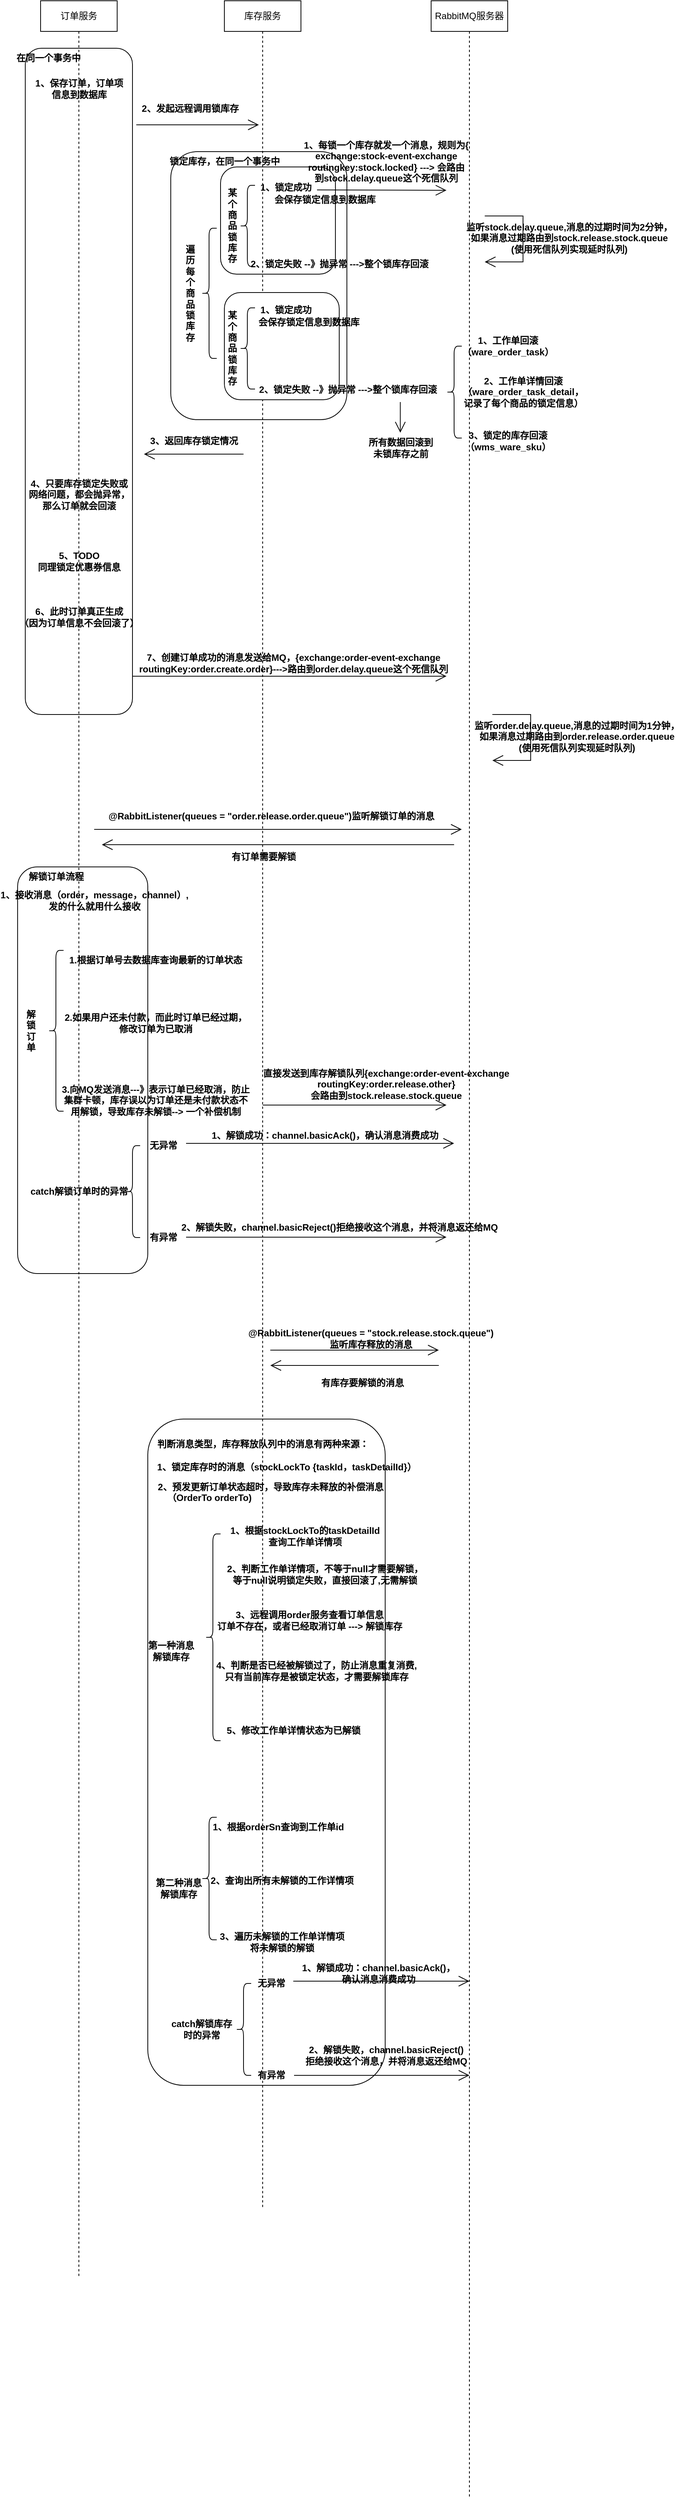 <mxfile version="21.2.9" type="github">
  <diagram name="第 1 页" id="IzP1_a8ajI2uSlRTaGuz">
    <mxGraphModel dx="1137" dy="605" grid="1" gridSize="10" guides="1" tooltips="1" connect="1" arrows="1" fold="1" page="1" pageScale="1" pageWidth="827" pageHeight="1169" math="0" shadow="0">
      <root>
        <mxCell id="0" />
        <mxCell id="1" parent="0" />
        <mxCell id="Q5eoUhEOwIlLoj9b1k-v-94" value="" style="rounded=1;whiteSpace=wrap;html=1;" vertex="1" parent="1">
          <mxGeometry x="940" y="1890" width="310" height="870" as="geometry" />
        </mxCell>
        <mxCell id="Q5eoUhEOwIlLoj9b1k-v-68" value="" style="rounded=1;whiteSpace=wrap;html=1;" vertex="1" parent="1">
          <mxGeometry x="770" y="1169" width="170" height="531" as="geometry" />
        </mxCell>
        <mxCell id="Q5eoUhEOwIlLoj9b1k-v-37" value="" style="rounded=1;whiteSpace=wrap;html=1;" vertex="1" parent="1">
          <mxGeometry x="780" y="100" width="140" height="870" as="geometry" />
        </mxCell>
        <mxCell id="Q5eoUhEOwIlLoj9b1k-v-23" value="" style="rounded=1;whiteSpace=wrap;html=1;" vertex="1" parent="1">
          <mxGeometry x="970" y="235" width="230" height="350" as="geometry" />
        </mxCell>
        <mxCell id="Q5eoUhEOwIlLoj9b1k-v-10" value="" style="rounded=1;whiteSpace=wrap;html=1;" vertex="1" parent="1">
          <mxGeometry x="1035" y="255" width="150" height="140" as="geometry" />
        </mxCell>
        <mxCell id="Q5eoUhEOwIlLoj9b1k-v-1" value="RabbitMQ服务器" style="shape=umlLifeline;perimeter=lifelinePerimeter;whiteSpace=wrap;html=1;container=1;dropTarget=0;collapsible=0;recursiveResize=0;outlineConnect=0;portConstraint=eastwest;newEdgeStyle={&quot;edgeStyle&quot;:&quot;elbowEdgeStyle&quot;,&quot;elbow&quot;:&quot;vertical&quot;,&quot;curved&quot;:0,&quot;rounded&quot;:0};" vertex="1" parent="1">
          <mxGeometry x="1310" y="38" width="100" height="3262" as="geometry" />
        </mxCell>
        <mxCell id="Q5eoUhEOwIlLoj9b1k-v-2" value="库存服务" style="shape=umlLifeline;perimeter=lifelinePerimeter;whiteSpace=wrap;html=1;container=1;dropTarget=0;collapsible=0;recursiveResize=0;outlineConnect=0;portConstraint=eastwest;newEdgeStyle={&quot;edgeStyle&quot;:&quot;elbowEdgeStyle&quot;,&quot;elbow&quot;:&quot;vertical&quot;,&quot;curved&quot;:0,&quot;rounded&quot;:0};" vertex="1" parent="1">
          <mxGeometry x="1040" y="38" width="100" height="2882" as="geometry" />
        </mxCell>
        <mxCell id="Q5eoUhEOwIlLoj9b1k-v-3" value="订单服务" style="shape=umlLifeline;perimeter=lifelinePerimeter;whiteSpace=wrap;html=1;container=1;dropTarget=0;collapsible=0;recursiveResize=0;outlineConnect=0;portConstraint=eastwest;newEdgeStyle={&quot;edgeStyle&quot;:&quot;elbowEdgeStyle&quot;,&quot;elbow&quot;:&quot;vertical&quot;,&quot;curved&quot;:0,&quot;rounded&quot;:0};" vertex="1" parent="1">
          <mxGeometry x="800" y="38" width="100" height="2972" as="geometry" />
        </mxCell>
        <mxCell id="Q5eoUhEOwIlLoj9b1k-v-7" value="" style="endArrow=open;endFill=1;endSize=12;html=1;rounded=0;" edge="1" parent="1">
          <mxGeometry width="160" relative="1" as="geometry">
            <mxPoint x="1161" y="285" as="sourcePoint" />
            <mxPoint x="1330" y="285.5" as="targetPoint" />
          </mxGeometry>
        </mxCell>
        <mxCell id="Q5eoUhEOwIlLoj9b1k-v-9" value="1、每锁一个库存就发一个消息，规则为{&lt;br&gt;exchange:stock-event-exchange&lt;br&gt;&lt;span style=&quot;background-color: initial;&quot;&gt;routingkey:stock.locked&lt;/span&gt;} ---&amp;gt; 会路由&lt;br&gt;到stock.delay.queue这个死信队列" style="text;align=center;fontStyle=1;verticalAlign=middle;spacingLeft=3;spacingRight=3;strokeColor=none;rotatable=0;points=[[0,0.5],[1,0.5]];portConstraint=eastwest;html=1;" vertex="1" parent="1">
          <mxGeometry x="1211" y="221" width="80" height="54" as="geometry" />
        </mxCell>
        <mxCell id="Q5eoUhEOwIlLoj9b1k-v-14" value="某&lt;br&gt;个&lt;br&gt;商&lt;br&gt;品&lt;br&gt;锁&lt;br&gt;库&lt;br&gt;存" style="text;align=center;fontStyle=1;verticalAlign=middle;spacingLeft=3;spacingRight=3;strokeColor=none;rotatable=0;points=[[0,0.5],[1,0.5]];portConstraint=eastwest;html=1;" vertex="1" parent="1">
          <mxGeometry x="1010" y="319" width="80" height="26" as="geometry" />
        </mxCell>
        <mxCell id="Q5eoUhEOwIlLoj9b1k-v-15" value="" style="shape=curlyBracket;whiteSpace=wrap;html=1;rounded=1;labelPosition=left;verticalLabelPosition=middle;align=right;verticalAlign=middle;size=0.5;" vertex="1" parent="1">
          <mxGeometry x="1060" y="279" width="20" height="106" as="geometry" />
        </mxCell>
        <mxCell id="Q5eoUhEOwIlLoj9b1k-v-16" value="1、锁定成功" style="text;align=center;fontStyle=1;verticalAlign=middle;spacingLeft=3;spacingRight=3;strokeColor=none;rotatable=0;points=[[0,0.5],[1,0.5]];portConstraint=eastwest;html=1;" vertex="1" parent="1">
          <mxGeometry x="1080" y="269" width="80" height="26" as="geometry" />
        </mxCell>
        <mxCell id="Q5eoUhEOwIlLoj9b1k-v-17" value="2、锁定失败 --》抛异常 ---&amp;gt;整个锁库存回滚" style="text;align=center;fontStyle=1;verticalAlign=middle;spacingLeft=3;spacingRight=3;strokeColor=none;rotatable=0;points=[[0,0.5],[1,0.5]];portConstraint=eastwest;html=1;" vertex="1" parent="1">
          <mxGeometry x="1150" y="369" width="80" height="26" as="geometry" />
        </mxCell>
        <mxCell id="Q5eoUhEOwIlLoj9b1k-v-18" value="" style="rounded=1;whiteSpace=wrap;html=1;" vertex="1" parent="1">
          <mxGeometry x="1040" y="419" width="150" height="140" as="geometry" />
        </mxCell>
        <mxCell id="Q5eoUhEOwIlLoj9b1k-v-19" value="某&lt;br&gt;个&lt;br&gt;商&lt;br&gt;品&lt;br&gt;锁&lt;br&gt;库&lt;br&gt;存" style="text;align=center;fontStyle=1;verticalAlign=middle;spacingLeft=3;spacingRight=3;strokeColor=none;rotatable=0;points=[[0,0.5],[1,0.5]];portConstraint=eastwest;html=1;" vertex="1" parent="1">
          <mxGeometry x="1010" y="479" width="80" height="26" as="geometry" />
        </mxCell>
        <mxCell id="Q5eoUhEOwIlLoj9b1k-v-20" value="" style="shape=curlyBracket;whiteSpace=wrap;html=1;rounded=1;labelPosition=left;verticalLabelPosition=middle;align=right;verticalAlign=middle;size=0.5;" vertex="1" parent="1">
          <mxGeometry x="1060" y="439" width="20" height="106" as="geometry" />
        </mxCell>
        <mxCell id="Q5eoUhEOwIlLoj9b1k-v-21" value="1、锁定成功" style="text;align=center;fontStyle=1;verticalAlign=middle;spacingLeft=3;spacingRight=3;strokeColor=none;rotatable=0;points=[[0,0.5],[1,0.5]];portConstraint=eastwest;html=1;" vertex="1" parent="1">
          <mxGeometry x="1080" y="429" width="80" height="26" as="geometry" />
        </mxCell>
        <mxCell id="Q5eoUhEOwIlLoj9b1k-v-24" value="" style="shape=curlyBracket;whiteSpace=wrap;html=1;rounded=1;labelPosition=left;verticalLabelPosition=middle;align=right;verticalAlign=middle;" vertex="1" parent="1">
          <mxGeometry x="1010" y="335" width="20" height="170" as="geometry" />
        </mxCell>
        <mxCell id="Q5eoUhEOwIlLoj9b1k-v-25" value="遍&lt;br&gt;历&lt;br&gt;每&lt;br&gt;个&lt;br&gt;商&lt;br&gt;品&lt;br&gt;锁&lt;br&gt;库&lt;br&gt;存" style="text;align=center;fontStyle=1;verticalAlign=middle;spacingLeft=3;spacingRight=3;strokeColor=none;rotatable=0;points=[[0,0.5],[1,0.5]];portConstraint=eastwest;html=1;" vertex="1" parent="1">
          <mxGeometry x="955" y="407" width="80" height="26" as="geometry" />
        </mxCell>
        <mxCell id="Q5eoUhEOwIlLoj9b1k-v-26" value="2、锁定失败 --》抛异常 ---&amp;gt;整个锁库存回滚" style="text;align=center;fontStyle=1;verticalAlign=middle;spacingLeft=3;spacingRight=3;strokeColor=none;rotatable=0;points=[[0,0.5],[1,0.5]];portConstraint=eastwest;html=1;" vertex="1" parent="1">
          <mxGeometry x="1161" y="533" width="80" height="26" as="geometry" />
        </mxCell>
        <mxCell id="Q5eoUhEOwIlLoj9b1k-v-27" value="会保存锁定信息到数据库" style="text;align=center;fontStyle=1;verticalAlign=middle;spacingLeft=3;spacingRight=3;strokeColor=none;rotatable=0;points=[[0,0.5],[1,0.5]];portConstraint=eastwest;html=1;" vertex="1" parent="1">
          <mxGeometry x="1131" y="285" width="80" height="26" as="geometry" />
        </mxCell>
        <mxCell id="Q5eoUhEOwIlLoj9b1k-v-29" value="会保存锁定信息到数据库" style="text;align=center;fontStyle=1;verticalAlign=middle;spacingLeft=3;spacingRight=3;strokeColor=none;rotatable=0;points=[[0,0.5],[1,0.5]];portConstraint=eastwest;html=1;" vertex="1" parent="1">
          <mxGeometry x="1110" y="445" width="80" height="26" as="geometry" />
        </mxCell>
        <mxCell id="Q5eoUhEOwIlLoj9b1k-v-34" value="3、返回库存锁定情况" style="text;align=center;fontStyle=1;verticalAlign=middle;spacingLeft=3;spacingRight=3;strokeColor=none;rotatable=0;points=[[0,0.5],[1,0.5]];portConstraint=eastwest;html=1;" vertex="1" parent="1">
          <mxGeometry x="960" y="600" width="80" height="26" as="geometry" />
        </mxCell>
        <mxCell id="Q5eoUhEOwIlLoj9b1k-v-35" value="" style="endArrow=open;endFill=1;endSize=12;html=1;rounded=0;" edge="1" parent="1">
          <mxGeometry width="160" relative="1" as="geometry">
            <mxPoint x="1065" y="630" as="sourcePoint" />
            <mxPoint x="935" y="630" as="targetPoint" />
          </mxGeometry>
        </mxCell>
        <mxCell id="Q5eoUhEOwIlLoj9b1k-v-36" value="" style="endArrow=open;endFill=1;endSize=12;html=1;rounded=0;" edge="1" parent="1">
          <mxGeometry width="160" relative="1" as="geometry">
            <mxPoint x="925" y="200" as="sourcePoint" />
            <mxPoint x="1085" y="200" as="targetPoint" />
          </mxGeometry>
        </mxCell>
        <mxCell id="Q5eoUhEOwIlLoj9b1k-v-39" value="在同一个事务中" style="text;align=center;fontStyle=1;verticalAlign=middle;spacingLeft=3;spacingRight=3;strokeColor=none;rotatable=0;points=[[0,0.5],[1,0.5]];portConstraint=eastwest;html=1;" vertex="1" parent="1">
          <mxGeometry x="770" y="100" width="80" height="26" as="geometry" />
        </mxCell>
        <mxCell id="Q5eoUhEOwIlLoj9b1k-v-40" value="1、保存订单，订单项&lt;br&gt;信息到数据库" style="text;align=center;fontStyle=1;verticalAlign=middle;spacingLeft=3;spacingRight=3;strokeColor=none;rotatable=0;points=[[0,0.5],[1,0.5]];portConstraint=eastwest;html=1;" vertex="1" parent="1">
          <mxGeometry x="810" y="140" width="80" height="26" as="geometry" />
        </mxCell>
        <mxCell id="Q5eoUhEOwIlLoj9b1k-v-41" value="2、发起远程调用锁库存" style="text;align=center;fontStyle=1;verticalAlign=middle;spacingLeft=3;spacingRight=3;strokeColor=none;rotatable=0;points=[[0,0.5],[1,0.5]];portConstraint=eastwest;html=1;" vertex="1" parent="1">
          <mxGeometry x="955" y="166" width="80" height="26" as="geometry" />
        </mxCell>
        <mxCell id="Q5eoUhEOwIlLoj9b1k-v-42" value="锁定库存，在同一个事务中" style="text;align=center;fontStyle=1;verticalAlign=middle;spacingLeft=3;spacingRight=3;strokeColor=none;rotatable=0;points=[[0,0.5],[1,0.5]];portConstraint=eastwest;html=1;" vertex="1" parent="1">
          <mxGeometry x="1000" y="235" width="80" height="26" as="geometry" />
        </mxCell>
        <mxCell id="Q5eoUhEOwIlLoj9b1k-v-43" value="4、只要库存锁定失败或&lt;br&gt;网络问题，都会抛异常，&lt;br&gt;那么订单就会回滚" style="text;align=center;fontStyle=1;verticalAlign=middle;spacingLeft=3;spacingRight=3;strokeColor=none;rotatable=0;points=[[0,0.5],[1,0.5]];portConstraint=eastwest;html=1;" vertex="1" parent="1">
          <mxGeometry x="810" y="670" width="80" height="26" as="geometry" />
        </mxCell>
        <mxCell id="Q5eoUhEOwIlLoj9b1k-v-44" value="5、TODO &lt;br&gt;同理锁定优惠券信息" style="text;align=center;fontStyle=1;verticalAlign=middle;spacingLeft=3;spacingRight=3;strokeColor=none;rotatable=0;points=[[0,0.5],[1,0.5]];portConstraint=eastwest;html=1;" vertex="1" parent="1">
          <mxGeometry x="810" y="760" width="80" height="20" as="geometry" />
        </mxCell>
        <mxCell id="Q5eoUhEOwIlLoj9b1k-v-45" value="" style="shape=curlyBracket;whiteSpace=wrap;html=1;rounded=1;labelPosition=left;verticalLabelPosition=middle;align=right;verticalAlign=middle;" vertex="1" parent="1">
          <mxGeometry x="1330" y="489" width="20" height="120" as="geometry" />
        </mxCell>
        <mxCell id="Q5eoUhEOwIlLoj9b1k-v-46" value="1、工作单回滚&lt;br&gt;（ware_order_task）" style="text;align=center;fontStyle=1;verticalAlign=middle;spacingLeft=3;spacingRight=3;strokeColor=none;rotatable=0;points=[[0,0.5],[1,0.5]];portConstraint=eastwest;html=1;" vertex="1" parent="1">
          <mxGeometry x="1370" y="476" width="80" height="26" as="geometry" />
        </mxCell>
        <mxCell id="Q5eoUhEOwIlLoj9b1k-v-47" value="2、工作单详情回滚&lt;br&gt;（ware_order_task_detail，&lt;br&gt;记录了每个商品的锁定信息）" style="text;align=center;fontStyle=1;verticalAlign=middle;spacingLeft=3;spacingRight=3;strokeColor=none;rotatable=0;points=[[0,0.5],[1,0.5]];portConstraint=eastwest;html=1;" vertex="1" parent="1">
          <mxGeometry x="1390" y="536" width="80" height="26" as="geometry" />
        </mxCell>
        <mxCell id="Q5eoUhEOwIlLoj9b1k-v-48" value="3、锁定的库存回滚&lt;br&gt;（wms_ware_sku）" style="text;align=center;fontStyle=1;verticalAlign=middle;spacingLeft=3;spacingRight=3;strokeColor=none;rotatable=0;points=[[0,0.5],[1,0.5]];portConstraint=eastwest;html=1;" vertex="1" parent="1">
          <mxGeometry x="1370" y="600" width="80" height="26" as="geometry" />
        </mxCell>
        <mxCell id="Q5eoUhEOwIlLoj9b1k-v-49" value="" style="endArrow=open;endFill=1;endSize=12;html=1;rounded=0;" edge="1" parent="1">
          <mxGeometry width="160" relative="1" as="geometry">
            <mxPoint x="1269.75" y="562" as="sourcePoint" />
            <mxPoint x="1269.75" y="602" as="targetPoint" />
            <Array as="points">
              <mxPoint x="1269.75" y="582" />
            </Array>
          </mxGeometry>
        </mxCell>
        <mxCell id="Q5eoUhEOwIlLoj9b1k-v-50" value="所有数据回滚到&lt;br&gt;未锁库存之前" style="text;align=center;fontStyle=1;verticalAlign=middle;spacingLeft=3;spacingRight=3;strokeColor=none;rotatable=0;points=[[0,0.5],[1,0.5]];portConstraint=eastwest;html=1;" vertex="1" parent="1">
          <mxGeometry x="1230" y="609" width="80" height="26" as="geometry" />
        </mxCell>
        <mxCell id="Q5eoUhEOwIlLoj9b1k-v-51" value="6、此时订单真正生成&lt;br&gt;（因为订单信息不会回滚了）" style="text;align=center;fontStyle=1;verticalAlign=middle;spacingLeft=3;spacingRight=3;strokeColor=none;rotatable=0;points=[[0,0.5],[1,0.5]];portConstraint=eastwest;html=1;" vertex="1" parent="1">
          <mxGeometry x="810" y="830" width="80" height="26" as="geometry" />
        </mxCell>
        <mxCell id="Q5eoUhEOwIlLoj9b1k-v-52" value="" style="endArrow=open;endFill=1;endSize=12;html=1;rounded=0;" edge="1" parent="1">
          <mxGeometry width="160" relative="1" as="geometry">
            <mxPoint x="920" y="920" as="sourcePoint" />
            <mxPoint x="1330" y="920" as="targetPoint" />
          </mxGeometry>
        </mxCell>
        <mxCell id="Q5eoUhEOwIlLoj9b1k-v-53" value="7、创建订单成功的消息发送给MQ，{exchange:order-event-exchange&lt;br&gt;&lt;span style=&quot;background-color: initial;&quot;&gt;routingKey:order.create.order&lt;/span&gt;}---&amp;gt;路由到order.delay.queue这个死信队列" style="text;align=center;fontStyle=1;verticalAlign=middle;spacingLeft=3;spacingRight=3;strokeColor=none;rotatable=0;points=[[0,0.5],[1,0.5]];portConstraint=eastwest;html=1;" vertex="1" parent="1">
          <mxGeometry x="1090" y="890" width="80" height="26" as="geometry" />
        </mxCell>
        <mxCell id="Q5eoUhEOwIlLoj9b1k-v-54" value="" style="endArrow=open;endFill=1;endSize=12;html=1;rounded=0;" edge="1" parent="1">
          <mxGeometry width="160" relative="1" as="geometry">
            <mxPoint x="1380" y="319" as="sourcePoint" />
            <mxPoint x="1380" y="379" as="targetPoint" />
            <Array as="points">
              <mxPoint x="1430" y="319" />
              <mxPoint x="1430" y="379" />
            </Array>
          </mxGeometry>
        </mxCell>
        <mxCell id="Q5eoUhEOwIlLoj9b1k-v-56" value="监听stock.delay.queue,消息的过期时间为2分钟，&lt;br&gt;如果消息过期路由到stock.release.stock.queue&lt;br&gt;(使用死信队列实现延时队列)" style="text;align=center;fontStyle=1;verticalAlign=middle;spacingLeft=3;spacingRight=3;strokeColor=none;rotatable=0;points=[[0,0.5],[1,0.5]];portConstraint=eastwest;html=1;" vertex="1" parent="1">
          <mxGeometry x="1450" y="335" width="80" height="26" as="geometry" />
        </mxCell>
        <mxCell id="Q5eoUhEOwIlLoj9b1k-v-57" value="" style="endArrow=open;endFill=1;endSize=12;html=1;rounded=0;" edge="1" parent="1">
          <mxGeometry width="160" relative="1" as="geometry">
            <mxPoint x="1390" y="970" as="sourcePoint" />
            <mxPoint x="1390" y="1030" as="targetPoint" />
            <Array as="points">
              <mxPoint x="1440" y="970" />
              <mxPoint x="1440" y="1030" />
            </Array>
          </mxGeometry>
        </mxCell>
        <mxCell id="Q5eoUhEOwIlLoj9b1k-v-58" value="监听order.delay.queue,消息的过期时间为1分钟，&lt;br&gt;如果消息过期路由到order.release.order.queue&lt;br&gt;(使用死信队列实现延时队列)" style="text;align=center;fontStyle=1;verticalAlign=middle;spacingLeft=3;spacingRight=3;strokeColor=none;rotatable=0;points=[[0,0.5],[1,0.5]];portConstraint=eastwest;html=1;" vertex="1" parent="1">
          <mxGeometry x="1460" y="986" width="80" height="26" as="geometry" />
        </mxCell>
        <mxCell id="Q5eoUhEOwIlLoj9b1k-v-60" value="" style="endArrow=open;endFill=1;endSize=12;html=1;rounded=0;" edge="1" parent="1">
          <mxGeometry width="160" relative="1" as="geometry">
            <mxPoint x="1100" y="1800" as="sourcePoint" />
            <mxPoint x="1320" y="1800" as="targetPoint" />
          </mxGeometry>
        </mxCell>
        <mxCell id="Q5eoUhEOwIlLoj9b1k-v-61" value="@RabbitListener(queues = &quot;stock.release.stock.queue&quot;)&lt;br&gt;监听库存释放的消息" style="text;align=center;fontStyle=1;verticalAlign=middle;spacingLeft=3;spacingRight=3;strokeColor=none;rotatable=0;points=[[0,0.5],[1,0.5]];portConstraint=eastwest;html=1;" vertex="1" parent="1">
          <mxGeometry x="1191" y="1770" width="79" height="30" as="geometry" />
        </mxCell>
        <mxCell id="Q5eoUhEOwIlLoj9b1k-v-64" value="" style="endArrow=open;endFill=1;endSize=12;html=1;rounded=0;" edge="1" parent="1">
          <mxGeometry width="160" relative="1" as="geometry">
            <mxPoint x="870" y="1120" as="sourcePoint" />
            <mxPoint x="1350" y="1120" as="targetPoint" />
          </mxGeometry>
        </mxCell>
        <mxCell id="Q5eoUhEOwIlLoj9b1k-v-65" value="@RabbitListener(queues = &quot;order.release.order.queue&quot;)监听解锁订单的消息" style="text;align=center;fontStyle=1;verticalAlign=middle;spacingLeft=3;spacingRight=3;strokeColor=none;rotatable=0;points=[[0,0.5],[1,0.5]];portConstraint=eastwest;html=1;" vertex="1" parent="1">
          <mxGeometry x="1061" y="1090" width="80" height="26" as="geometry" />
        </mxCell>
        <mxCell id="Q5eoUhEOwIlLoj9b1k-v-66" value="" style="endArrow=open;endFill=1;endSize=12;html=1;rounded=0;" edge="1" parent="1">
          <mxGeometry width="160" relative="1" as="geometry">
            <mxPoint x="1340" y="1140" as="sourcePoint" />
            <mxPoint x="880" y="1140" as="targetPoint" />
          </mxGeometry>
        </mxCell>
        <mxCell id="Q5eoUhEOwIlLoj9b1k-v-67" value="有订单需要解锁" style="text;align=center;fontStyle=1;verticalAlign=middle;spacingLeft=3;spacingRight=3;strokeColor=none;rotatable=0;points=[[0,0.5],[1,0.5]];portConstraint=eastwest;html=1;" vertex="1" parent="1">
          <mxGeometry x="1051" y="1143" width="80" height="26" as="geometry" />
        </mxCell>
        <mxCell id="Q5eoUhEOwIlLoj9b1k-v-70" value="1、接收消息（order，message，channel&lt;span style=&quot;background-color: initial;&quot;&gt;）,&lt;br&gt;发的什么就用什么接收&lt;/span&gt;" style="text;align=center;fontStyle=1;verticalAlign=middle;spacingLeft=3;spacingRight=3;strokeColor=none;rotatable=0;points=[[0,0.5],[1,0.5]];portConstraint=eastwest;html=1;" vertex="1" parent="1">
          <mxGeometry x="830" y="1200" width="80" height="26" as="geometry" />
        </mxCell>
        <mxCell id="Q5eoUhEOwIlLoj9b1k-v-71" value="解&lt;br&gt;锁&lt;br&gt;订&lt;br&gt;单" style="text;align=center;fontStyle=1;verticalAlign=middle;spacingLeft=3;spacingRight=3;strokeColor=none;rotatable=0;points=[[0,0.5],[1,0.5]];portConstraint=eastwest;html=1;" vertex="1" parent="1">
          <mxGeometry x="747" y="1370" width="80" height="26" as="geometry" />
        </mxCell>
        <mxCell id="Q5eoUhEOwIlLoj9b1k-v-72" value="" style="shape=curlyBracket;whiteSpace=wrap;html=1;rounded=1;labelPosition=left;verticalLabelPosition=middle;align=right;verticalAlign=middle;" vertex="1" parent="1">
          <mxGeometry x="810" y="1278" width="20" height="210" as="geometry" />
        </mxCell>
        <mxCell id="Q5eoUhEOwIlLoj9b1k-v-74" value="2、解锁失败，channel.basicReject()拒绝接收这个消息，并将消息返还给MQ" style="text;align=center;fontStyle=1;verticalAlign=middle;spacingLeft=3;spacingRight=3;strokeColor=none;rotatable=0;points=[[0,0.5],[1,0.5]];portConstraint=eastwest;html=1;" vertex="1" parent="1">
          <mxGeometry x="1150" y="1627" width="80" height="26" as="geometry" />
        </mxCell>
        <mxCell id="Q5eoUhEOwIlLoj9b1k-v-75" value="1、解锁成功：channel.basicAck()，确认消息消费成功" style="text;align=center;fontStyle=1;verticalAlign=middle;spacingLeft=3;spacingRight=3;strokeColor=none;rotatable=0;points=[[0,0.5],[1,0.5]];portConstraint=eastwest;html=1;" vertex="1" parent="1">
          <mxGeometry x="1131" y="1507" width="80" height="26" as="geometry" />
        </mxCell>
        <mxCell id="Q5eoUhEOwIlLoj9b1k-v-78" value="解锁订单流程" style="text;align=center;fontStyle=1;verticalAlign=middle;spacingLeft=3;spacingRight=3;strokeColor=none;rotatable=0;points=[[0,0.5],[1,0.5]];portConstraint=eastwest;html=1;" vertex="1" parent="1">
          <mxGeometry x="780" y="1169" width="80" height="26" as="geometry" />
        </mxCell>
        <mxCell id="Q5eoUhEOwIlLoj9b1k-v-79" value="1.根据订单号去数据库查询最新的订单状态" style="text;align=center;fontStyle=1;verticalAlign=middle;spacingLeft=3;spacingRight=3;strokeColor=none;rotatable=0;points=[[0,0.5],[1,0.5]];portConstraint=eastwest;html=1;" vertex="1" parent="1">
          <mxGeometry x="910" y="1278" width="80" height="26" as="geometry" />
        </mxCell>
        <mxCell id="Q5eoUhEOwIlLoj9b1k-v-80" value="2.如果用户还未付款，而此时订单已经过期，&lt;br&gt;修改订单为已取消" style="text;align=center;fontStyle=1;verticalAlign=middle;spacingLeft=3;spacingRight=3;strokeColor=none;rotatable=0;points=[[0,0.5],[1,0.5]];portConstraint=eastwest;html=1;" vertex="1" parent="1">
          <mxGeometry x="910" y="1360" width="80" height="26" as="geometry" />
        </mxCell>
        <mxCell id="Q5eoUhEOwIlLoj9b1k-v-81" value="3.向MQ发送消息---》表示订单已经取消，防止&lt;br&gt;集群卡顿，库存误以为订单还是未付款状态不&lt;br&gt;用解锁，导致库存未解锁--&amp;gt; 一个补偿机制" style="text;align=center;fontStyle=1;verticalAlign=middle;spacingLeft=3;spacingRight=3;strokeColor=none;rotatable=0;points=[[0,0.5],[1,0.5]];portConstraint=eastwest;html=1;" vertex="1" parent="1">
          <mxGeometry x="910" y="1461" width="80" height="26" as="geometry" />
        </mxCell>
        <mxCell id="Q5eoUhEOwIlLoj9b1k-v-82" value="" style="endArrow=open;endFill=1;endSize=12;html=1;rounded=0;" edge="1" parent="1">
          <mxGeometry width="160" relative="1" as="geometry">
            <mxPoint x="1090" y="1480" as="sourcePoint" />
            <mxPoint x="1330" y="1480" as="targetPoint" />
          </mxGeometry>
        </mxCell>
        <mxCell id="Q5eoUhEOwIlLoj9b1k-v-83" value="直接发送到库存解锁队列{exchange:order-event-exchange&lt;br&gt;&lt;span style=&quot;background-color: initial;&quot;&gt;routingKey:order.release.other&lt;/span&gt;}&lt;br&gt;会路由到stock.release.stock.queue" style="text;align=center;fontStyle=1;verticalAlign=middle;spacingLeft=3;spacingRight=3;strokeColor=none;rotatable=0;points=[[0,0.5],[1,0.5]];portConstraint=eastwest;html=1;" vertex="1" parent="1">
          <mxGeometry x="1211" y="1440" width="80" height="26" as="geometry" />
        </mxCell>
        <mxCell id="Q5eoUhEOwIlLoj9b1k-v-85" value="catch解锁订单时的异常" style="text;align=center;fontStyle=1;verticalAlign=middle;spacingLeft=3;spacingRight=3;strokeColor=none;rotatable=0;points=[[0,0.5],[1,0.5]];portConstraint=eastwest;html=1;" vertex="1" parent="1">
          <mxGeometry x="810" y="1580" width="80" height="26" as="geometry" />
        </mxCell>
        <mxCell id="Q5eoUhEOwIlLoj9b1k-v-86" value="" style="shape=curlyBracket;whiteSpace=wrap;html=1;rounded=1;labelPosition=left;verticalLabelPosition=middle;align=right;verticalAlign=middle;" vertex="1" parent="1">
          <mxGeometry x="910" y="1533" width="20" height="120" as="geometry" />
        </mxCell>
        <mxCell id="Q5eoUhEOwIlLoj9b1k-v-87" value="无异常" style="text;align=center;fontStyle=1;verticalAlign=middle;spacingLeft=3;spacingRight=3;strokeColor=none;rotatable=0;points=[[0,0.5],[1,0.5]];portConstraint=eastwest;html=1;" vertex="1" parent="1">
          <mxGeometry x="920" y="1520" width="80" height="26" as="geometry" />
        </mxCell>
        <mxCell id="Q5eoUhEOwIlLoj9b1k-v-88" value="" style="endArrow=open;endFill=1;endSize=12;html=1;rounded=0;" edge="1" parent="1">
          <mxGeometry width="160" relative="1" as="geometry">
            <mxPoint x="990" y="1530" as="sourcePoint" />
            <mxPoint x="1340" y="1530" as="targetPoint" />
          </mxGeometry>
        </mxCell>
        <mxCell id="Q5eoUhEOwIlLoj9b1k-v-89" value="有异常" style="text;align=center;fontStyle=1;verticalAlign=middle;spacingLeft=3;spacingRight=3;strokeColor=none;rotatable=0;points=[[0,0.5],[1,0.5]];portConstraint=eastwest;html=1;" vertex="1" parent="1">
          <mxGeometry x="920" y="1640" width="80" height="26" as="geometry" />
        </mxCell>
        <mxCell id="Q5eoUhEOwIlLoj9b1k-v-90" value="" style="endArrow=open;endFill=1;endSize=12;html=1;rounded=0;" edge="1" parent="1">
          <mxGeometry width="160" relative="1" as="geometry">
            <mxPoint x="990" y="1652.47" as="sourcePoint" />
            <mxPoint x="1330" y="1652.47" as="targetPoint" />
          </mxGeometry>
        </mxCell>
        <mxCell id="Q5eoUhEOwIlLoj9b1k-v-91" value="" style="endArrow=open;endFill=1;endSize=12;html=1;rounded=0;" edge="1" parent="1">
          <mxGeometry width="160" relative="1" as="geometry">
            <mxPoint x="1320" y="1820" as="sourcePoint" />
            <mxPoint x="1100" y="1820" as="targetPoint" />
          </mxGeometry>
        </mxCell>
        <mxCell id="Q5eoUhEOwIlLoj9b1k-v-93" value="有库存要解锁的消息" style="text;align=center;fontStyle=1;verticalAlign=middle;spacingLeft=3;spacingRight=3;strokeColor=none;rotatable=0;points=[[0,0.5],[1,0.5]];portConstraint=eastwest;html=1;" vertex="1" parent="1">
          <mxGeometry x="1180" y="1830" width="80" height="26" as="geometry" />
        </mxCell>
        <mxCell id="Q5eoUhEOwIlLoj9b1k-v-96" value="判断消息类型，库存释放队列中的消息有两种来源：" style="text;align=center;fontStyle=1;verticalAlign=middle;spacingLeft=3;spacingRight=3;strokeColor=none;rotatable=0;points=[[0,0.5],[1,0.5]];portConstraint=eastwest;html=1;" vertex="1" parent="1">
          <mxGeometry x="1050" y="1910" width="80" height="26" as="geometry" />
        </mxCell>
        <mxCell id="Q5eoUhEOwIlLoj9b1k-v-97" value="1、锁定库存时的消息（stockLockTo {taskId，taskDetailId&lt;span style=&quot;background-color: initial;&quot;&gt;}&lt;/span&gt;&lt;span style=&quot;background-color: initial;&quot;&gt;）&lt;/span&gt;" style="text;align=center;fontStyle=1;verticalAlign=middle;spacingLeft=3;spacingRight=3;strokeColor=none;rotatable=0;points=[[0,0.5],[1,0.5]];portConstraint=eastwest;html=1;" vertex="1" parent="1">
          <mxGeometry x="1081" y="1940" width="80" height="26" as="geometry" />
        </mxCell>
        <mxCell id="Q5eoUhEOwIlLoj9b1k-v-98" value="2、预发更新订单状态超时，导致库存未释放的补偿消息" style="text;align=center;fontStyle=1;verticalAlign=middle;spacingLeft=3;spacingRight=3;strokeColor=none;rotatable=0;points=[[0,0.5],[1,0.5]];portConstraint=eastwest;html=1;" vertex="1" parent="1">
          <mxGeometry x="1060" y="1966" width="80" height="26" as="geometry" />
        </mxCell>
        <mxCell id="Q5eoUhEOwIlLoj9b1k-v-99" value="（OrderTo orderTo)" style="text;align=center;fontStyle=1;verticalAlign=middle;spacingLeft=3;spacingRight=3;strokeColor=none;rotatable=0;points=[[0,0.5],[1,0.5]];portConstraint=eastwest;html=1;" vertex="1" parent="1">
          <mxGeometry x="980" y="1980" width="80" height="26" as="geometry" />
        </mxCell>
        <mxCell id="Q5eoUhEOwIlLoj9b1k-v-100" style="edgeStyle=orthogonalEdgeStyle;rounded=0;orthogonalLoop=1;jettySize=auto;html=1;exitX=1;exitY=0.5;exitDx=0;exitDy=0;" edge="1" parent="1" source="Q5eoUhEOwIlLoj9b1k-v-99" target="Q5eoUhEOwIlLoj9b1k-v-99">
          <mxGeometry relative="1" as="geometry" />
        </mxCell>
        <mxCell id="Q5eoUhEOwIlLoj9b1k-v-101" value="第一种消息&lt;br&gt;解锁库存" style="text;align=center;fontStyle=1;verticalAlign=middle;spacingLeft=3;spacingRight=3;strokeColor=none;rotatable=0;points=[[0,0.5],[1,0.5]];portConstraint=eastwest;html=1;" vertex="1" parent="1">
          <mxGeometry x="930" y="2180" width="80" height="26" as="geometry" />
        </mxCell>
        <mxCell id="Q5eoUhEOwIlLoj9b1k-v-102" value="" style="shape=curlyBracket;whiteSpace=wrap;html=1;rounded=1;labelPosition=left;verticalLabelPosition=middle;align=right;verticalAlign=middle;" vertex="1" parent="1">
          <mxGeometry x="1015" y="2040" width="20" height="270" as="geometry" />
        </mxCell>
        <mxCell id="Q5eoUhEOwIlLoj9b1k-v-106" value="1、根据stockLockTo的taskDetailId&lt;br&gt;查询工作单详情项" style="text;align=center;fontStyle=1;verticalAlign=middle;spacingLeft=3;spacingRight=3;strokeColor=none;rotatable=0;points=[[0,0.5],[1,0.5]];portConstraint=eastwest;html=1;" vertex="1" parent="1">
          <mxGeometry x="1105" y="2030" width="80" height="26" as="geometry" />
        </mxCell>
        <mxCell id="Q5eoUhEOwIlLoj9b1k-v-107" value="2、判断工作单详情项，不等于null才需要解锁，&lt;br&gt;等于null说明锁定失败，直接回滚了,无需解锁" style="text;align=center;fontStyle=1;verticalAlign=middle;spacingLeft=3;spacingRight=3;strokeColor=none;rotatable=0;points=[[0,0.5],[1,0.5]];portConstraint=eastwest;html=1;" vertex="1" parent="1">
          <mxGeometry x="1131" y="2080" width="80" height="26" as="geometry" />
        </mxCell>
        <mxCell id="Q5eoUhEOwIlLoj9b1k-v-110" value="3、远程调用order服务查看订单信息&lt;div&gt;订单不存在，或者已经取消订单 ---&amp;gt; 解锁库存&lt;/div&gt;" style="text;align=center;fontStyle=1;verticalAlign=middle;spacingLeft=3;spacingRight=3;strokeColor=none;rotatable=0;points=[[0,0.5],[1,0.5]];portConstraint=eastwest;html=1;" vertex="1" parent="1">
          <mxGeometry x="1111" y="2140" width="80" height="26" as="geometry" />
        </mxCell>
        <mxCell id="Q5eoUhEOwIlLoj9b1k-v-111" value="4、判断是否已经被解锁过了，防止消息重复消费,&lt;br&gt;只有当前库存是被锁定状态，才需要解锁库存" style="text;align=center;fontStyle=1;verticalAlign=middle;spacingLeft=3;spacingRight=3;strokeColor=none;rotatable=0;points=[[0,0.5],[1,0.5]];portConstraint=eastwest;html=1;" vertex="1" parent="1">
          <mxGeometry x="1120" y="2206" width="80" height="26" as="geometry" />
        </mxCell>
        <mxCell id="Q5eoUhEOwIlLoj9b1k-v-112" value="5、修改工作单详情状态为已解锁" style="text;align=center;fontStyle=1;verticalAlign=middle;spacingLeft=3;spacingRight=3;strokeColor=none;rotatable=0;points=[[0,0.5],[1,0.5]];portConstraint=eastwest;html=1;" vertex="1" parent="1">
          <mxGeometry x="1090" y="2284" width="80" height="26" as="geometry" />
        </mxCell>
        <mxCell id="Q5eoUhEOwIlLoj9b1k-v-113" value="第二种消息&lt;br&gt;解锁库存" style="text;align=center;fontStyle=1;verticalAlign=middle;spacingLeft=3;spacingRight=3;strokeColor=none;rotatable=0;points=[[0,0.5],[1,0.5]];portConstraint=eastwest;html=1;" vertex="1" parent="1">
          <mxGeometry x="940" y="2490" width="80" height="26" as="geometry" />
        </mxCell>
        <mxCell id="Q5eoUhEOwIlLoj9b1k-v-114" value="" style="shape=curlyBracket;whiteSpace=wrap;html=1;rounded=1;labelPosition=left;verticalLabelPosition=middle;align=right;verticalAlign=middle;" vertex="1" parent="1">
          <mxGeometry x="1010" y="2410" width="20" height="160" as="geometry" />
        </mxCell>
        <mxCell id="Q5eoUhEOwIlLoj9b1k-v-115" value="1、根据orderSn查询到工作单id" style="text;align=center;fontStyle=1;verticalAlign=middle;spacingLeft=3;spacingRight=3;strokeColor=none;rotatable=0;points=[[0,0.5],[1,0.5]];portConstraint=eastwest;html=1;" vertex="1" parent="1">
          <mxGeometry x="1070" y="2410" width="80" height="26" as="geometry" />
        </mxCell>
        <mxCell id="Q5eoUhEOwIlLoj9b1k-v-116" value="2、查询出所有未解锁的工作详情项" style="text;align=center;fontStyle=1;verticalAlign=middle;spacingLeft=3;spacingRight=3;strokeColor=none;rotatable=0;points=[[0,0.5],[1,0.5]];portConstraint=eastwest;html=1;" vertex="1" parent="1">
          <mxGeometry x="1075" y="2480" width="80" height="26" as="geometry" />
        </mxCell>
        <mxCell id="Q5eoUhEOwIlLoj9b1k-v-117" value="3、遍历未解锁的工作单详情项&lt;br&gt;将未解锁的解锁" style="text;align=center;fontStyle=1;verticalAlign=middle;spacingLeft=3;spacingRight=3;strokeColor=none;rotatable=0;points=[[0,0.5],[1,0.5]];portConstraint=eastwest;html=1;" vertex="1" parent="1">
          <mxGeometry x="1075" y="2560" width="80" height="26" as="geometry" />
        </mxCell>
        <mxCell id="Q5eoUhEOwIlLoj9b1k-v-134" value="2、解锁失败，channel.basicReject()&lt;br&gt;拒绝接收这个消息，并将消息返还给MQ" style="text;align=center;fontStyle=1;verticalAlign=middle;spacingLeft=3;spacingRight=3;strokeColor=none;rotatable=0;points=[[0,0.5],[1,0.5]];portConstraint=eastwest;html=1;" vertex="1" parent="1">
          <mxGeometry x="1211" y="2708" width="80" height="26" as="geometry" />
        </mxCell>
        <mxCell id="Q5eoUhEOwIlLoj9b1k-v-135" value="1、解锁成功：channel.basicAck()，&lt;br&gt;确认消息消费成功" style="text;align=center;fontStyle=1;verticalAlign=middle;spacingLeft=3;spacingRight=3;strokeColor=none;rotatable=0;points=[[0,0.5],[1,0.5]];portConstraint=eastwest;html=1;" vertex="1" parent="1">
          <mxGeometry x="1201" y="2601" width="80" height="26" as="geometry" />
        </mxCell>
        <mxCell id="Q5eoUhEOwIlLoj9b1k-v-136" value="catch解锁库存&lt;br&gt;时的异常" style="text;align=center;fontStyle=1;verticalAlign=middle;spacingLeft=3;spacingRight=3;strokeColor=none;rotatable=0;points=[[0,0.5],[1,0.5]];portConstraint=eastwest;html=1;" vertex="1" parent="1">
          <mxGeometry x="970" y="2674" width="80" height="26" as="geometry" />
        </mxCell>
        <mxCell id="Q5eoUhEOwIlLoj9b1k-v-137" value="" style="shape=curlyBracket;whiteSpace=wrap;html=1;rounded=1;labelPosition=left;verticalLabelPosition=middle;align=right;verticalAlign=middle;" vertex="1" parent="1">
          <mxGeometry x="1055" y="2627" width="20" height="120" as="geometry" />
        </mxCell>
        <mxCell id="Q5eoUhEOwIlLoj9b1k-v-138" value="无异常" style="text;align=center;fontStyle=1;verticalAlign=middle;spacingLeft=3;spacingRight=3;strokeColor=none;rotatable=0;points=[[0,0.5],[1,0.5]];portConstraint=eastwest;html=1;" vertex="1" parent="1">
          <mxGeometry x="1061" y="2614" width="80" height="26" as="geometry" />
        </mxCell>
        <mxCell id="Q5eoUhEOwIlLoj9b1k-v-139" value="" style="endArrow=open;endFill=1;endSize=12;html=1;rounded=0;" edge="1" parent="1">
          <mxGeometry width="160" relative="1" as="geometry">
            <mxPoint x="1130" y="2624" as="sourcePoint" />
            <mxPoint x="1360" y="2624" as="targetPoint" />
          </mxGeometry>
        </mxCell>
        <mxCell id="Q5eoUhEOwIlLoj9b1k-v-140" value="有异常" style="text;align=center;fontStyle=1;verticalAlign=middle;spacingLeft=3;spacingRight=3;strokeColor=none;rotatable=0;points=[[0,0.5],[1,0.5]];portConstraint=eastwest;html=1;" vertex="1" parent="1">
          <mxGeometry x="1061" y="2734" width="80" height="26" as="geometry" />
        </mxCell>
        <mxCell id="Q5eoUhEOwIlLoj9b1k-v-141" value="" style="endArrow=open;endFill=1;endSize=12;html=1;rounded=0;" edge="1" parent="1">
          <mxGeometry width="160" relative="1" as="geometry">
            <mxPoint x="1131" y="2747.0" as="sourcePoint" />
            <mxPoint x="1360" y="2747" as="targetPoint" />
          </mxGeometry>
        </mxCell>
      </root>
    </mxGraphModel>
  </diagram>
</mxfile>
